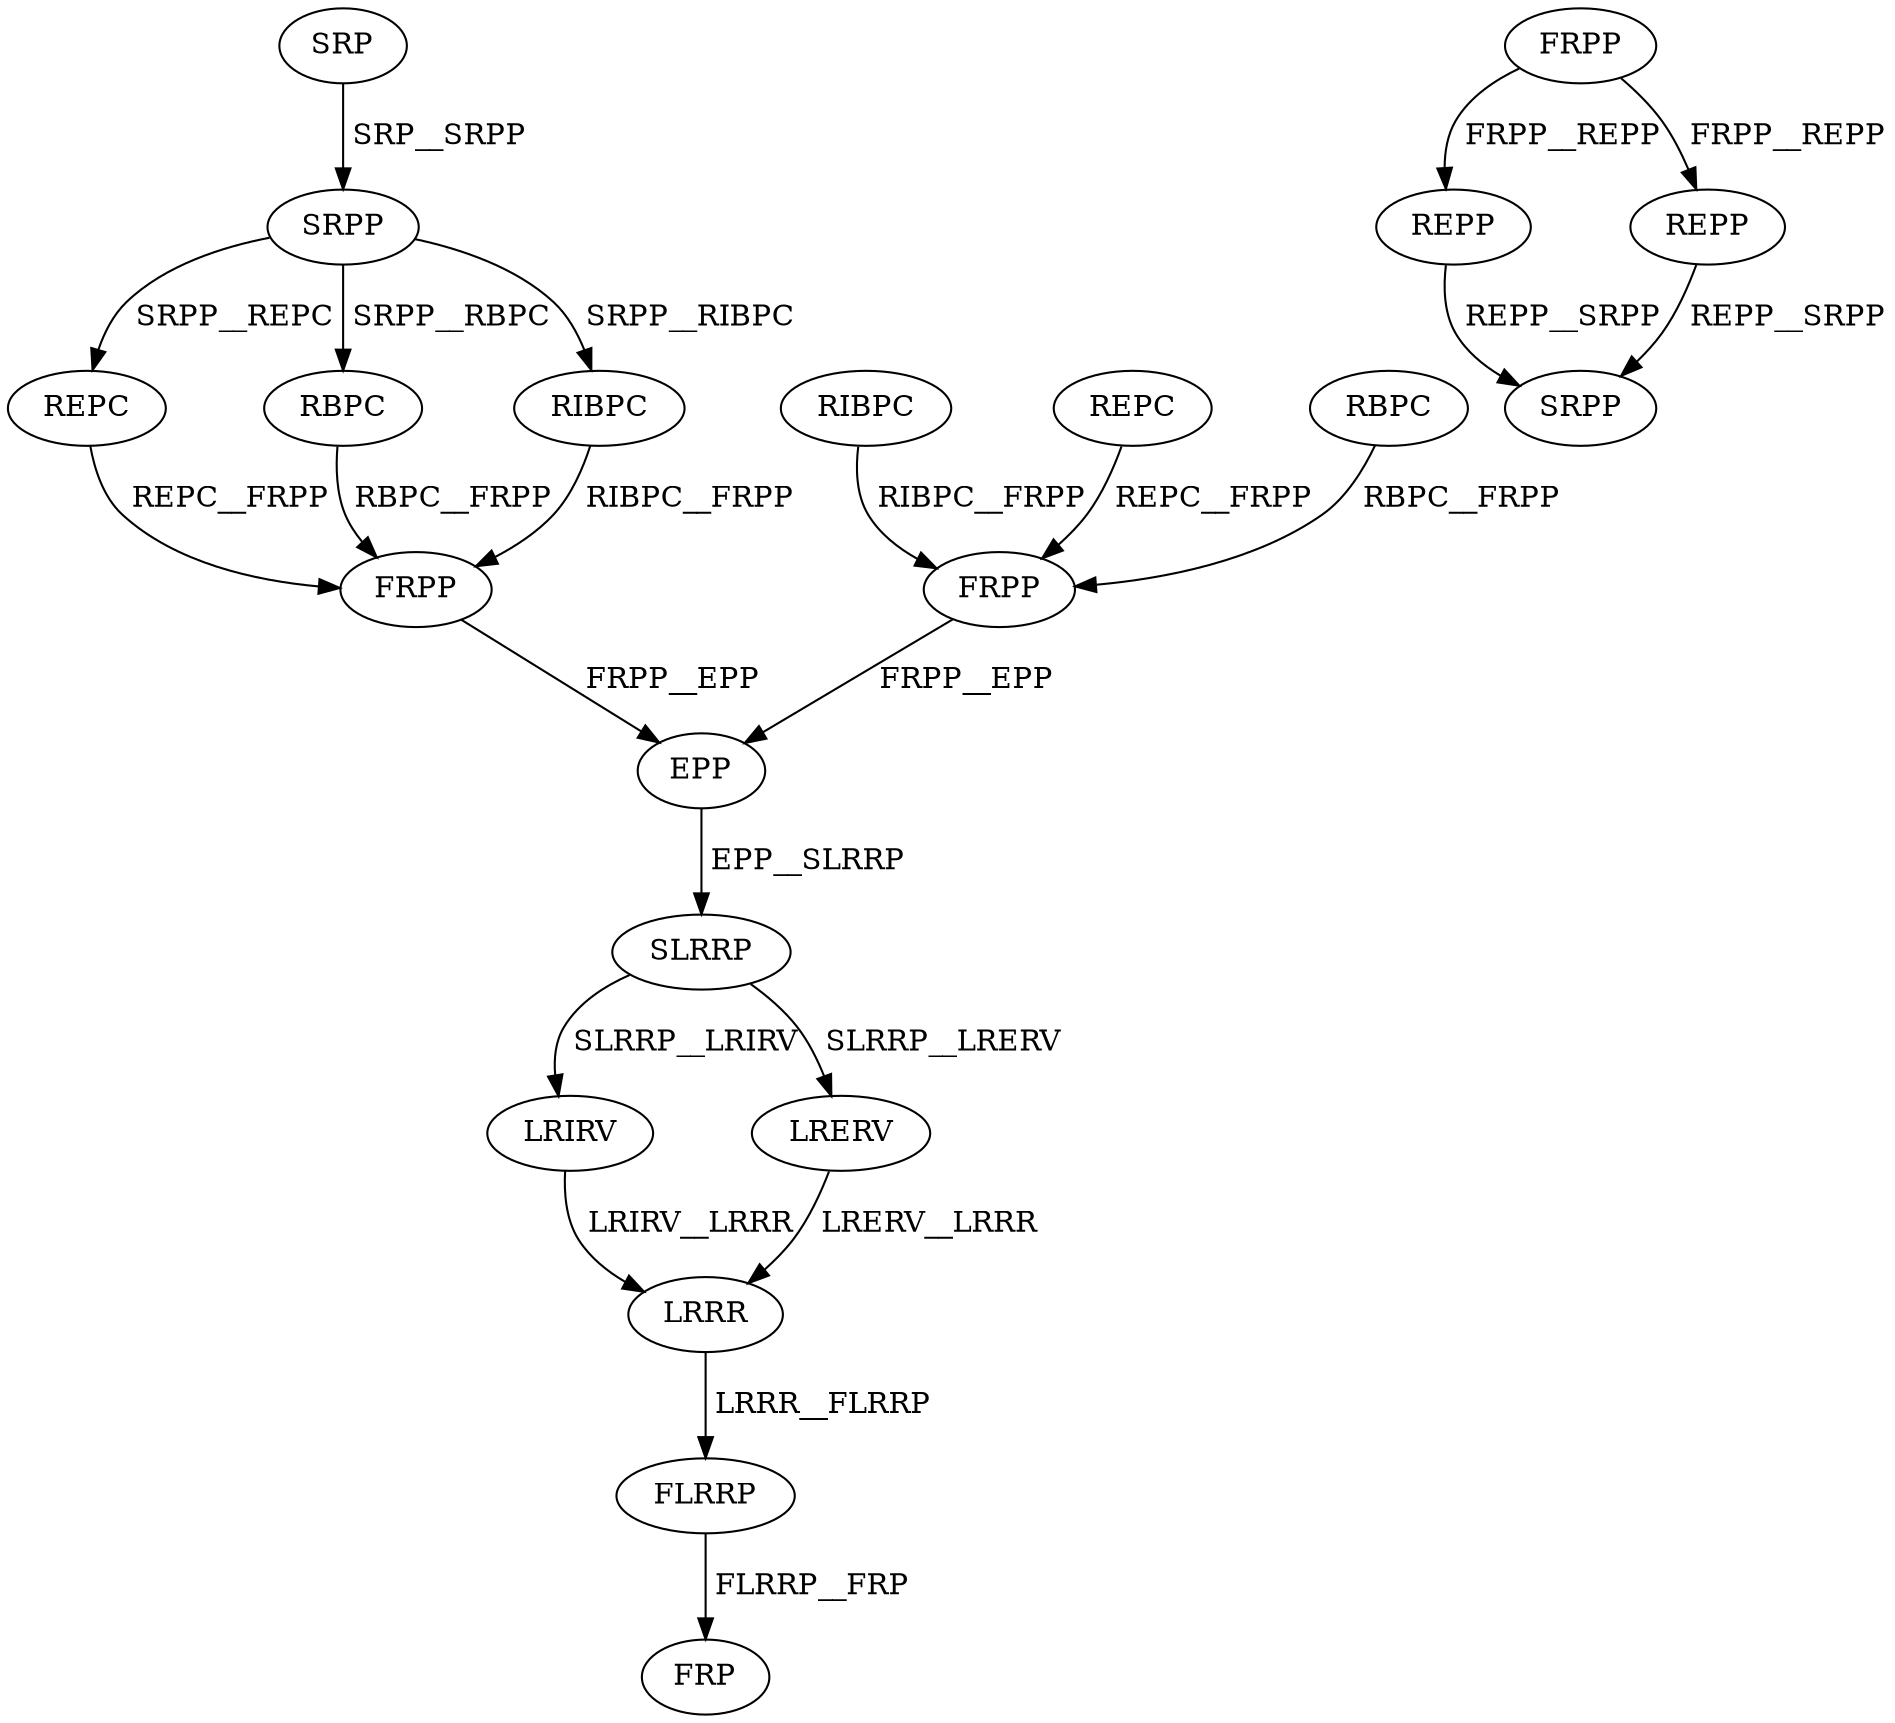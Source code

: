 digraph G { 
1 [label="SRP",color=black,fontcolor=black];
2 [label="FRPP",color=black,fontcolor=black];
3 [label="RIBPC",color=black,fontcolor=black];
4 [label="REPC",color=black,fontcolor=black];
5 [label="RBPC",color=black,fontcolor=black];
6 [label="SRPP",color=black,fontcolor=black];
7 [label="REPP",color=black,fontcolor=black];
8 [label="REPP",color=black,fontcolor=black];
9 [label="FRPP",color=black,fontcolor=black];
10 [label="REPC",color=black,fontcolor=black];
11 [label="RBPC",color=black,fontcolor=black];
12 [label="RIBPC",color=black,fontcolor=black];
13 [label="FRPP",color=black,fontcolor=black];
14 [label="SRPP",color=black,fontcolor=black];
15 [label="EPP",color=black,fontcolor=black];
16 [label="SLRRP",color=black,fontcolor=black];
17 [label="LRIRV",color=black,fontcolor=black];
18 [label="LRERV",color=black,fontcolor=black];
19 [label="LRRR",color=black,fontcolor=black];
20 [label="FLRRP",color=black,fontcolor=black];
21 [label="FRP",color=black,fontcolor=black];
1->6[label=" SRP__SRPP",color=black,fontcolor=black];
2->7[label=" FRPP__REPP",color=black,fontcolor=black];
2->8[label=" FRPP__REPP",color=black,fontcolor=black];
3->9[label=" RIBPC__FRPP",color=black,fontcolor=black];
4->9[label=" REPC__FRPP",color=black,fontcolor=black];
5->9[label=" RBPC__FRPP",color=black,fontcolor=black];
6->10[label=" SRPP__REPC",color=black,fontcolor=black];
6->11[label=" SRPP__RBPC",color=black,fontcolor=black];
6->12[label=" SRPP__RIBPC",color=black,fontcolor=black];
7->14[label=" REPP__SRPP",color=black,fontcolor=black];
8->14[label=" REPP__SRPP",color=black,fontcolor=black];
9->15[label=" FRPP__EPP",color=black,fontcolor=black];
10->13[label=" REPC__FRPP",color=black,fontcolor=black];
11->13[label=" RBPC__FRPP",color=black,fontcolor=black];
12->13[label=" RIBPC__FRPP",color=black,fontcolor=black];
13->15[label=" FRPP__EPP",color=black,fontcolor=black];
15->16[label=" EPP__SLRRP",color=black,fontcolor=black];
16->17[label=" SLRRP__LRIRV",color=black,fontcolor=black];
16->18[label=" SLRRP__LRERV",color=black,fontcolor=black];
17->19[label=" LRIRV__LRRR",color=black,fontcolor=black];
18->19[label=" LRERV__LRRR",color=black,fontcolor=black];
19->20[label=" LRRR__FLRRP",color=black,fontcolor=black];
20->21[label=" FLRRP__FRP",color=black,fontcolor=black];
}

